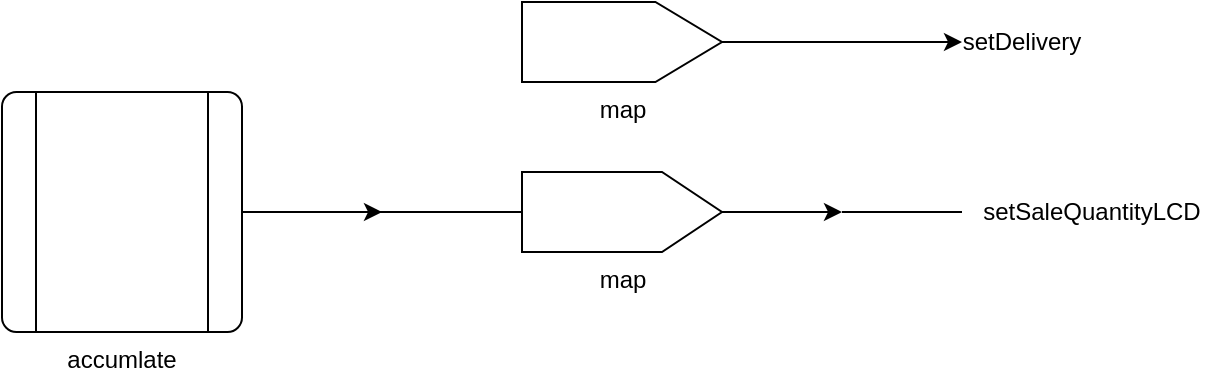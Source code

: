 <mxfile version="24.2.2" type="github">
  <diagram name="ページ1" id="wVio-Arp3dbuSzPW5P6V">
    <mxGraphModel dx="1434" dy="772" grid="1" gridSize="10" guides="1" tooltips="1" connect="1" arrows="1" fold="1" page="1" pageScale="1" pageWidth="827" pageHeight="1169" math="0" shadow="0">
      <root>
        <mxCell id="0" />
        <mxCell id="1" parent="0" />
        <mxCell id="iZZwSgn-ido5hC3XOMQO-1" value="map" style="verticalLabelPosition=bottom;verticalAlign=top;html=1;shape=offPageConnector;rounded=0;size=0.333;direction=north;" vertex="1" parent="1">
          <mxGeometry x="380" y="235" width="100" height="40" as="geometry" />
        </mxCell>
        <mxCell id="iZZwSgn-ido5hC3XOMQO-2" value="" style="endArrow=classic;html=1;rounded=0;exitX=0.5;exitY=1;exitDx=0;exitDy=0;entryX=0;entryY=0.5;entryDx=0;entryDy=0;" edge="1" parent="1" source="iZZwSgn-ido5hC3XOMQO-1" target="iZZwSgn-ido5hC3XOMQO-4">
          <mxGeometry width="50" height="50" relative="1" as="geometry">
            <mxPoint x="390" y="320" as="sourcePoint" />
            <mxPoint x="400" y="260" as="targetPoint" />
          </mxGeometry>
        </mxCell>
        <mxCell id="iZZwSgn-ido5hC3XOMQO-4" value="setDelivery" style="text;html=1;align=center;verticalAlign=middle;whiteSpace=wrap;rounded=0;" vertex="1" parent="1">
          <mxGeometry x="600" y="240" width="60" height="30" as="geometry" />
        </mxCell>
        <mxCell id="iZZwSgn-ido5hC3XOMQO-5" value="map" style="verticalLabelPosition=bottom;verticalAlign=top;html=1;shape=offPageConnector;rounded=0;size=0.3;direction=north;" vertex="1" parent="1">
          <mxGeometry x="380" y="320" width="100" height="40" as="geometry" />
        </mxCell>
        <mxCell id="iZZwSgn-ido5hC3XOMQO-6" value="" style="endArrow=classic;html=1;rounded=0;exitX=0.5;exitY=1;exitDx=0;exitDy=0;" edge="1" parent="1" source="iZZwSgn-ido5hC3XOMQO-5">
          <mxGeometry width="50" height="50" relative="1" as="geometry">
            <mxPoint x="390" y="320" as="sourcePoint" />
            <mxPoint x="540" y="340" as="targetPoint" />
          </mxGeometry>
        </mxCell>
        <mxCell id="iZZwSgn-ido5hC3XOMQO-7" value="setSaleQuantityLCD" style="text;html=1;align=center;verticalAlign=middle;whiteSpace=wrap;rounded=0;" vertex="1" parent="1">
          <mxGeometry x="600" y="325" width="130" height="30" as="geometry" />
        </mxCell>
        <mxCell id="iZZwSgn-ido5hC3XOMQO-9" value="" style="endArrow=none;html=1;rounded=0;entryX=0;entryY=0.5;entryDx=0;entryDy=0;" edge="1" parent="1" target="iZZwSgn-ido5hC3XOMQO-7">
          <mxGeometry width="50" height="50" relative="1" as="geometry">
            <mxPoint x="540" y="340" as="sourcePoint" />
            <mxPoint x="440" y="270" as="targetPoint" />
          </mxGeometry>
        </mxCell>
        <mxCell id="iZZwSgn-ido5hC3XOMQO-11" style="edgeStyle=orthogonalEdgeStyle;rounded=0;orthogonalLoop=1;jettySize=auto;html=1;exitX=1;exitY=0.5;exitDx=0;exitDy=0;" edge="1" parent="1" source="iZZwSgn-ido5hC3XOMQO-10">
          <mxGeometry relative="1" as="geometry">
            <mxPoint x="310" y="340" as="targetPoint" />
          </mxGeometry>
        </mxCell>
        <mxCell id="iZZwSgn-ido5hC3XOMQO-10" value="accumlate" style="verticalLabelPosition=bottom;verticalAlign=top;html=1;shape=process;whiteSpace=wrap;rounded=1;size=0.14;arcSize=6;" vertex="1" parent="1">
          <mxGeometry x="120" y="280" width="120" height="120" as="geometry" />
        </mxCell>
        <mxCell id="iZZwSgn-ido5hC3XOMQO-12" value="" style="endArrow=none;html=1;rounded=0;exitX=0.5;exitY=0;exitDx=0;exitDy=0;" edge="1" parent="1" source="iZZwSgn-ido5hC3XOMQO-5">
          <mxGeometry width="50" height="50" relative="1" as="geometry">
            <mxPoint x="390" y="320" as="sourcePoint" />
            <mxPoint x="300" y="340" as="targetPoint" />
          </mxGeometry>
        </mxCell>
      </root>
    </mxGraphModel>
  </diagram>
</mxfile>
